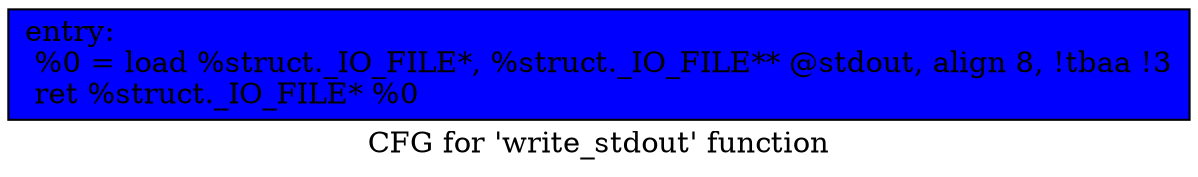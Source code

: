 digraph "CFG for 'write_stdout' function" {
	label="CFG for 'write_stdout' function";

	Node0x6446930 [shape=record, style = filled, fillcolor = blue, label="{entry:\l  %0 = load %struct._IO_FILE*, %struct._IO_FILE** @stdout, align 8, !tbaa !3\l  ret %struct._IO_FILE* %0\l}"];
}
